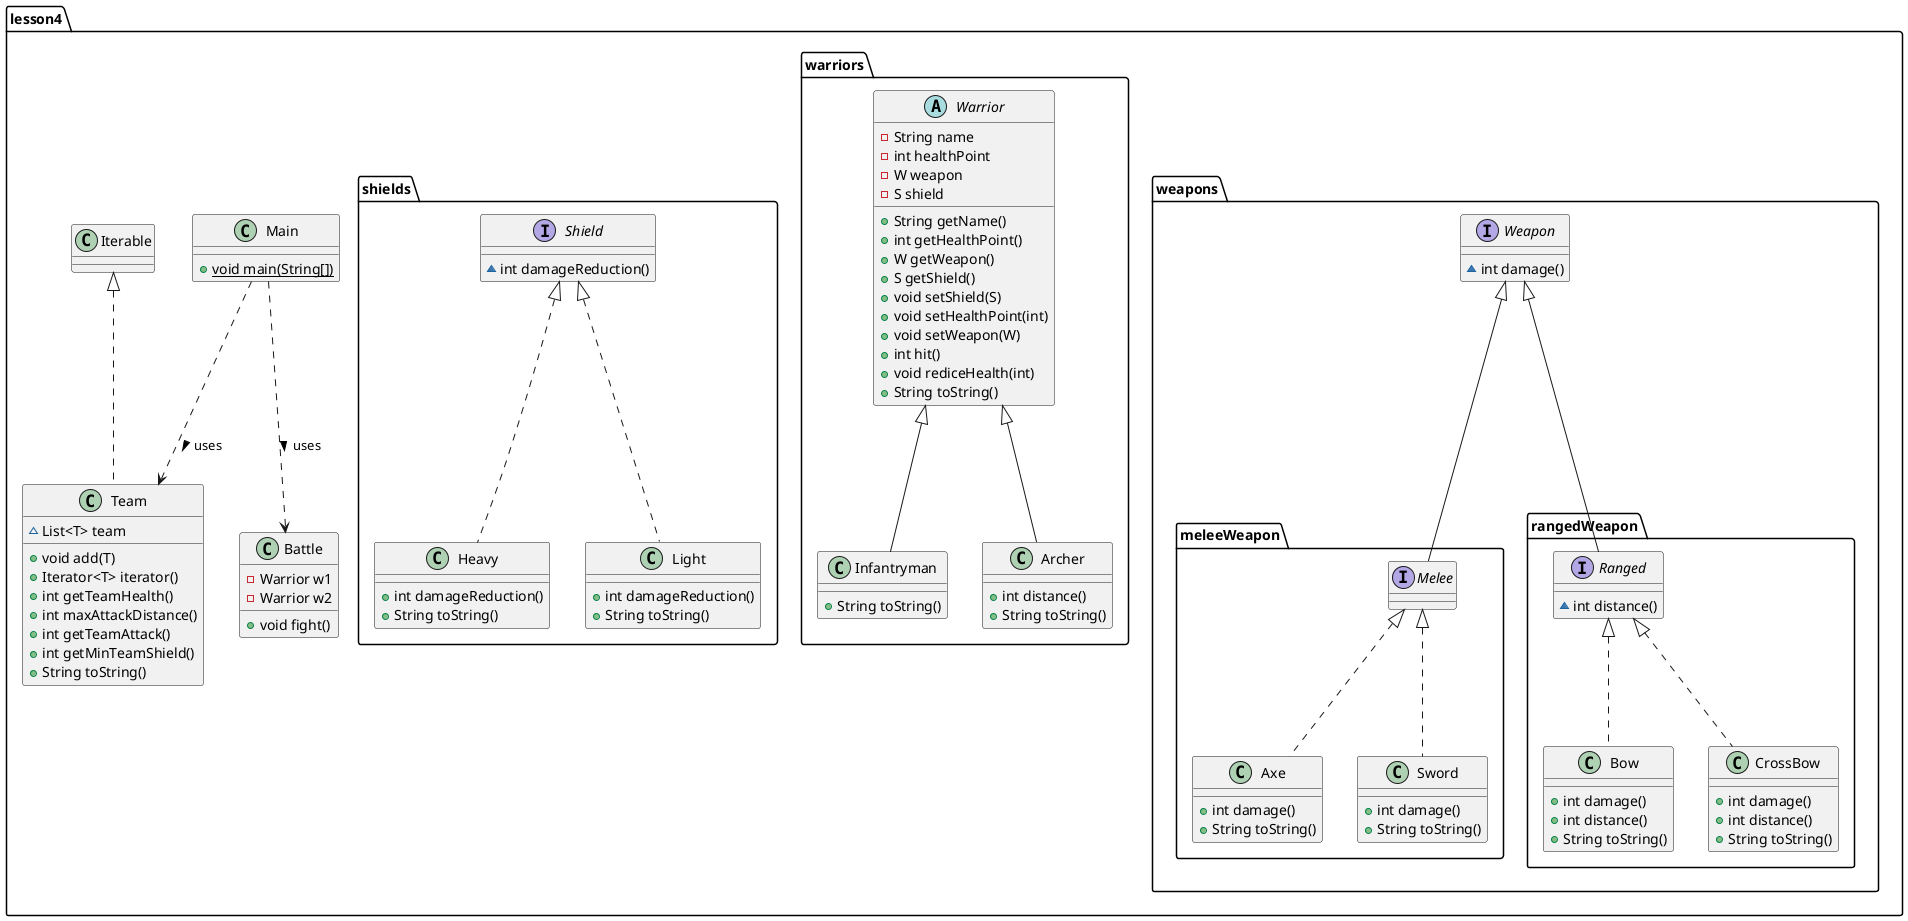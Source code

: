 @startuml
interface lesson4.weapons.meleeWeapon.Melee {
}
class lesson4.weapons.meleeWeapon.Axe {
+ int damage()
+ String toString()
}
class lesson4.Team {
~ List<T> team
+ void add(T)
+ Iterator<T> iterator()
+ int getTeamHealth()
+ int maxAttackDistance()
+ int getTeamAttack()
+ int getMinTeamShield()
+ String toString()
}
interface lesson4.weapons.rangedWeapon.Ranged {
~ int distance()
}
' Абстрактный класс Warrior с четрымя приватными полями и 10ю публичными методами
abstract class lesson4.warriors.Warrior {
- String name
- int healthPoint
- W weapon
- S shield
+ String getName()
+ int getHealthPoint()
+ W getWeapon()
+ S getShield()
+ void setShield(S)
+ void setHealthPoint(int)
+ void setWeapon(W)
+ int hit()
+ void rediceHealth(int)
+ String toString()
}
class lesson4.weapons.rangedWeapon.Bow {
+ int damage()
+ int distance()
+ String toString()
}


class lesson4.shields.Heavy {
+ int damageReduction()
+ String toString()
}
class lesson4.warriors.Infantryman {
+ String toString()
}
class lesson4.weapons.meleeWeapon.Sword {
+ int damage()
+ String toString()
}
interface lesson4.weapons.Weapon {
~ int damage()
}
'Класс с двумя приватными полями и одним публичным методом
class lesson4.Battle {
- Warrior w1
- Warrior w2
+ void fight()
}
interface lesson4.shields.Shield {
~ int damageReduction()
}
class lesson4.weapons.rangedWeapon.CrossBow {
+ int damage()
+ int distance()
+ String toString()
}
class lesson4.shields.Light {
+ int damageReduction()
+ String toString()
}
class lesson4.Main {
+ {static} void main(String[])
}
class lesson4.warriors.Archer {
+ int distance()
+ String toString()
}

' Melee наследует от Weapon
lesson4.weapons.Weapon <|-- lesson4.weapons.meleeWeapon.Melee
' Axe реализует интерфейс Melee
lesson4.weapons.meleeWeapon.Melee <|.. lesson4.weapons.meleeWeapon.Axe
' Team реализует интерфейс Iterable
lesson4.Iterable <|.. lesson4.Team
' Ranged наследует от Weapon
lesson4.weapons.Weapon <|-- lesson4.weapons.rangedWeapon.Ranged
' Bow реализует интерфейс Ranged
lesson4.weapons.rangedWeapon.Ranged <|.. lesson4.weapons.rangedWeapon.Bow
' Heavy реализует интерфейс Shield
lesson4.shields.Shield <|.. lesson4.shields.Heavy
' Infantryman наследует от Warrior
lesson4.warriors.Warrior <|-- lesson4.warriors.Infantryman
' Sword реализует интерфейс Melee
lesson4.weapons.meleeWeapon.Melee <|.. lesson4.weapons.meleeWeapon.Sword
' CrossBow реализует интерфейс Ranged
lesson4.weapons.rangedWeapon.Ranged <|.. lesson4.weapons.rangedWeapon.CrossBow
' Light реализует интерфейс Shield
lesson4.shields.Shield <|.. lesson4.shields.Light
' Archer наследует Warrior
lesson4.warriors.Warrior <|-- lesson4.warriors.Archer
' демонстрации зависимости (Dependency)
Main ..> Team : uses >
Main ..> Battle : uses >
@enduml
